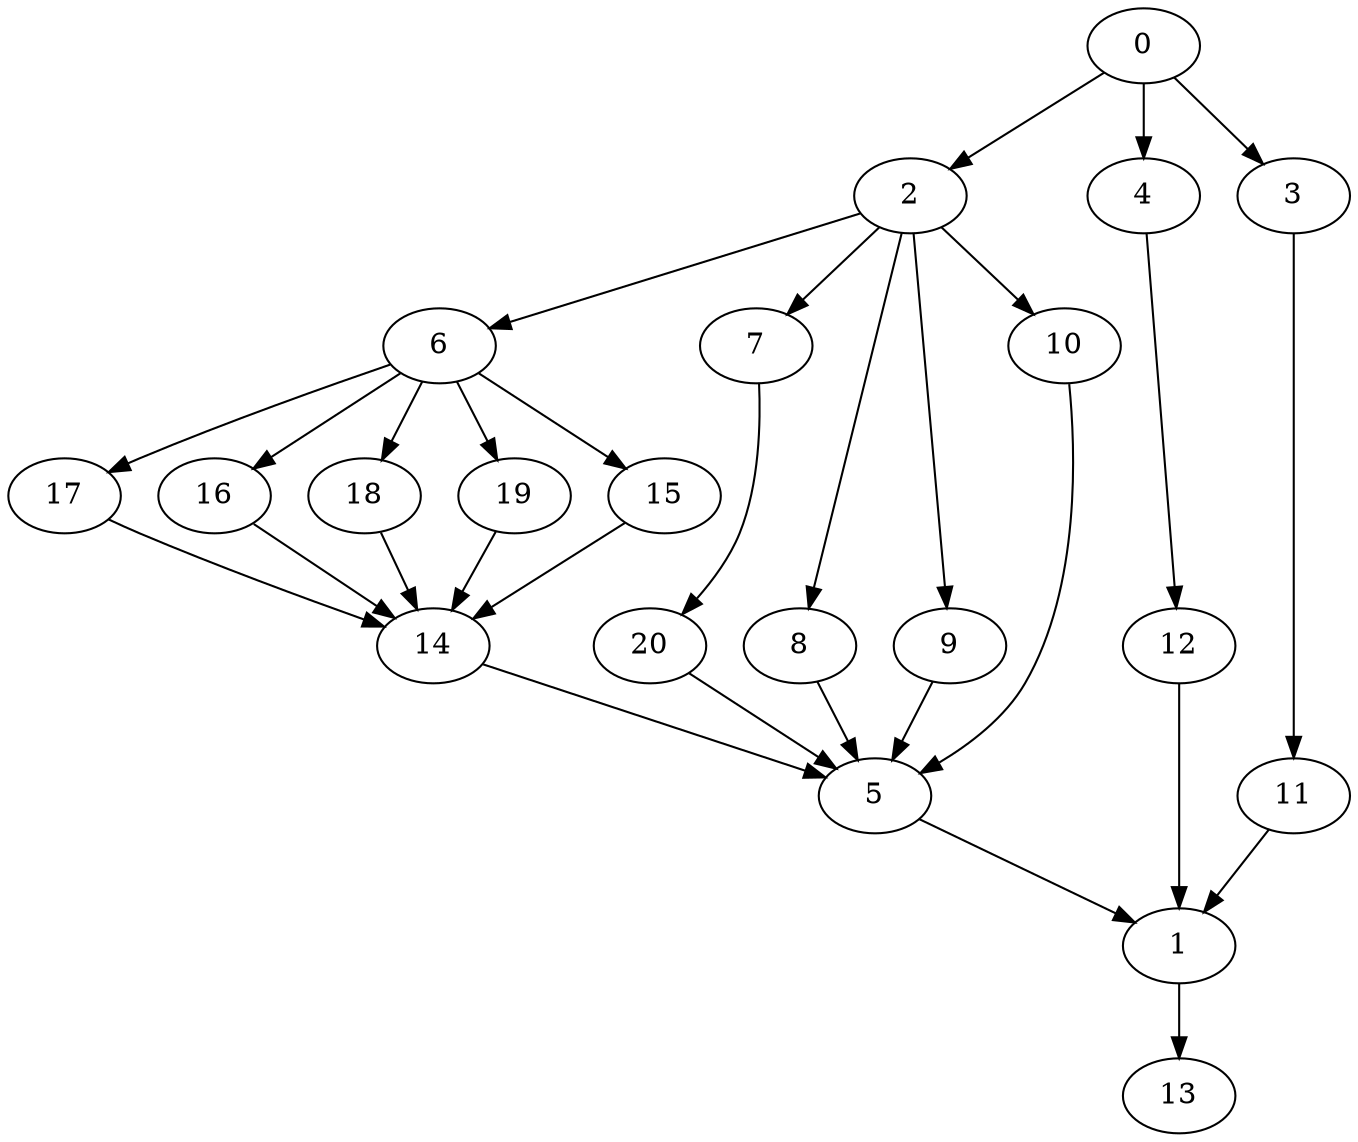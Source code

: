 digraph "SeriesParallel-MaxBf-5_Nodes_21_CCR_9.99_WeightType_Random" {
	graph ["Duplicate states"=0,
		GraphType=S_P,
		"Max states in OPEN"=0,
		Modes="120000ms; topo-ordered tasks, ; Pruning: task equivalence, fixed order ready list, ; F-value: ; Optimisation: best schedule length (\
SL) optimisation on equal, ",
		NumberOfTasks=21,
		"Pruned using list schedule length"=9102416,
		"States removed from OPEN"=0,
		TargetSystem="Homogeneous-4",
		"Time to schedule (ms)"=10551,
		"Total idle time"=174,
		"Total schedule length"=114,
		"Total sequential time"=136,
		"Total states created"=34115614
	];
	0	["Finish time"=3,
		Processor=0,
		"Start time"=0,
		Weight=3];
	2	["Finish time"=13,
		Processor=0,
		"Start time"=3,
		Weight=10];
	0 -> 2	[Weight=65];
	4	["Finish time"=82,
		Processor=2,
		"Start time"=75,
		Weight=7];
	0 -> 4	[Weight=72];
	3	["Finish time"=22,
		Processor=0,
		"Start time"=13,
		Weight=9];
	0 -> 3	[Weight=72];
	6	["Finish time"=30,
		Processor=0,
		"Start time"=22,
		Weight=8];
	2 -> 6	[Weight=51];
	7	["Finish time"=45,
		Processor=0,
		"Start time"=37,
		Weight=8];
	2 -> 7	[Weight=65];
	8	["Finish time"=37,
		Processor=0,
		"Start time"=30,
		Weight=7];
	2 -> 8	[Weight=43];
	9	["Finish time"=43,
		Processor=3,
		"Start time"=38,
		Weight=5];
	2 -> 9	[Weight=14];
	10	["Finish time"=52,
		Processor=3,
		"Start time"=49,
		Weight=3];
	2 -> 10	[Weight=36];
	17	["Finish time"=82,
		Processor=0,
		"Start time"=73,
		Weight=9];
	6 -> 17	[Weight=29];
	16	["Finish time"=73,
		Processor=0,
		"Start time"=65,
		Weight=8];
	6 -> 16	[Weight=65];
	18	["Finish time"=65,
		Processor=0,
		"Start time"=63,
		Weight=2];
	6 -> 18	[Weight=65];
	19	["Finish time"=63,
		Processor=0,
		"Start time"=54,
		Weight=9];
	6 -> 19	[Weight=29];
	15	["Finish time"=62,
		Processor=1,
		"Start time"=52,
		Weight=10];
	6 -> 15	[Weight=22];
	14	["Finish time"=87,
		Processor=0,
		"Start time"=84,
		Weight=3];
	17 -> 14	[Weight=72];
	16 -> 14	[Weight=65];
	18 -> 14	[Weight=58];
	19 -> 14	[Weight=51];
	20	["Finish time"=54,
		Processor=0,
		"Start time"=45,
		Weight=9];
	7 -> 20	[Weight=22];
	15 -> 14	[Weight=22];
	5	["Finish time"=94,
		Processor=0,
		"Start time"=88,
		Weight=6];
	20 -> 5	[Weight=58];
	8 -> 5	[Weight=51];
	12	["Finish time"=99,
		Processor=0,
		"Start time"=96,
		Weight=3];
	4 -> 12	[Weight=14];
	14 -> 5	[Weight=51];
	9 -> 5	[Weight=43];
	10 -> 5	[Weight=36];
	1	["Finish time"=106,
		Processor=0,
		"Start time"=99,
		Weight=7];
	12 -> 1	[Weight=72];
	11	["Finish time"=38,
		Processor=3,
		"Start time"=36,
		Weight=2];
	3 -> 11	[Weight=14];
	5 -> 1	[Weight=36];
	11 -> 1	[Weight=22];
	13	["Finish time"=114,
		Processor=0,
		"Start time"=106,
		Weight=8];
	1 -> 13	[Weight=43];
}
